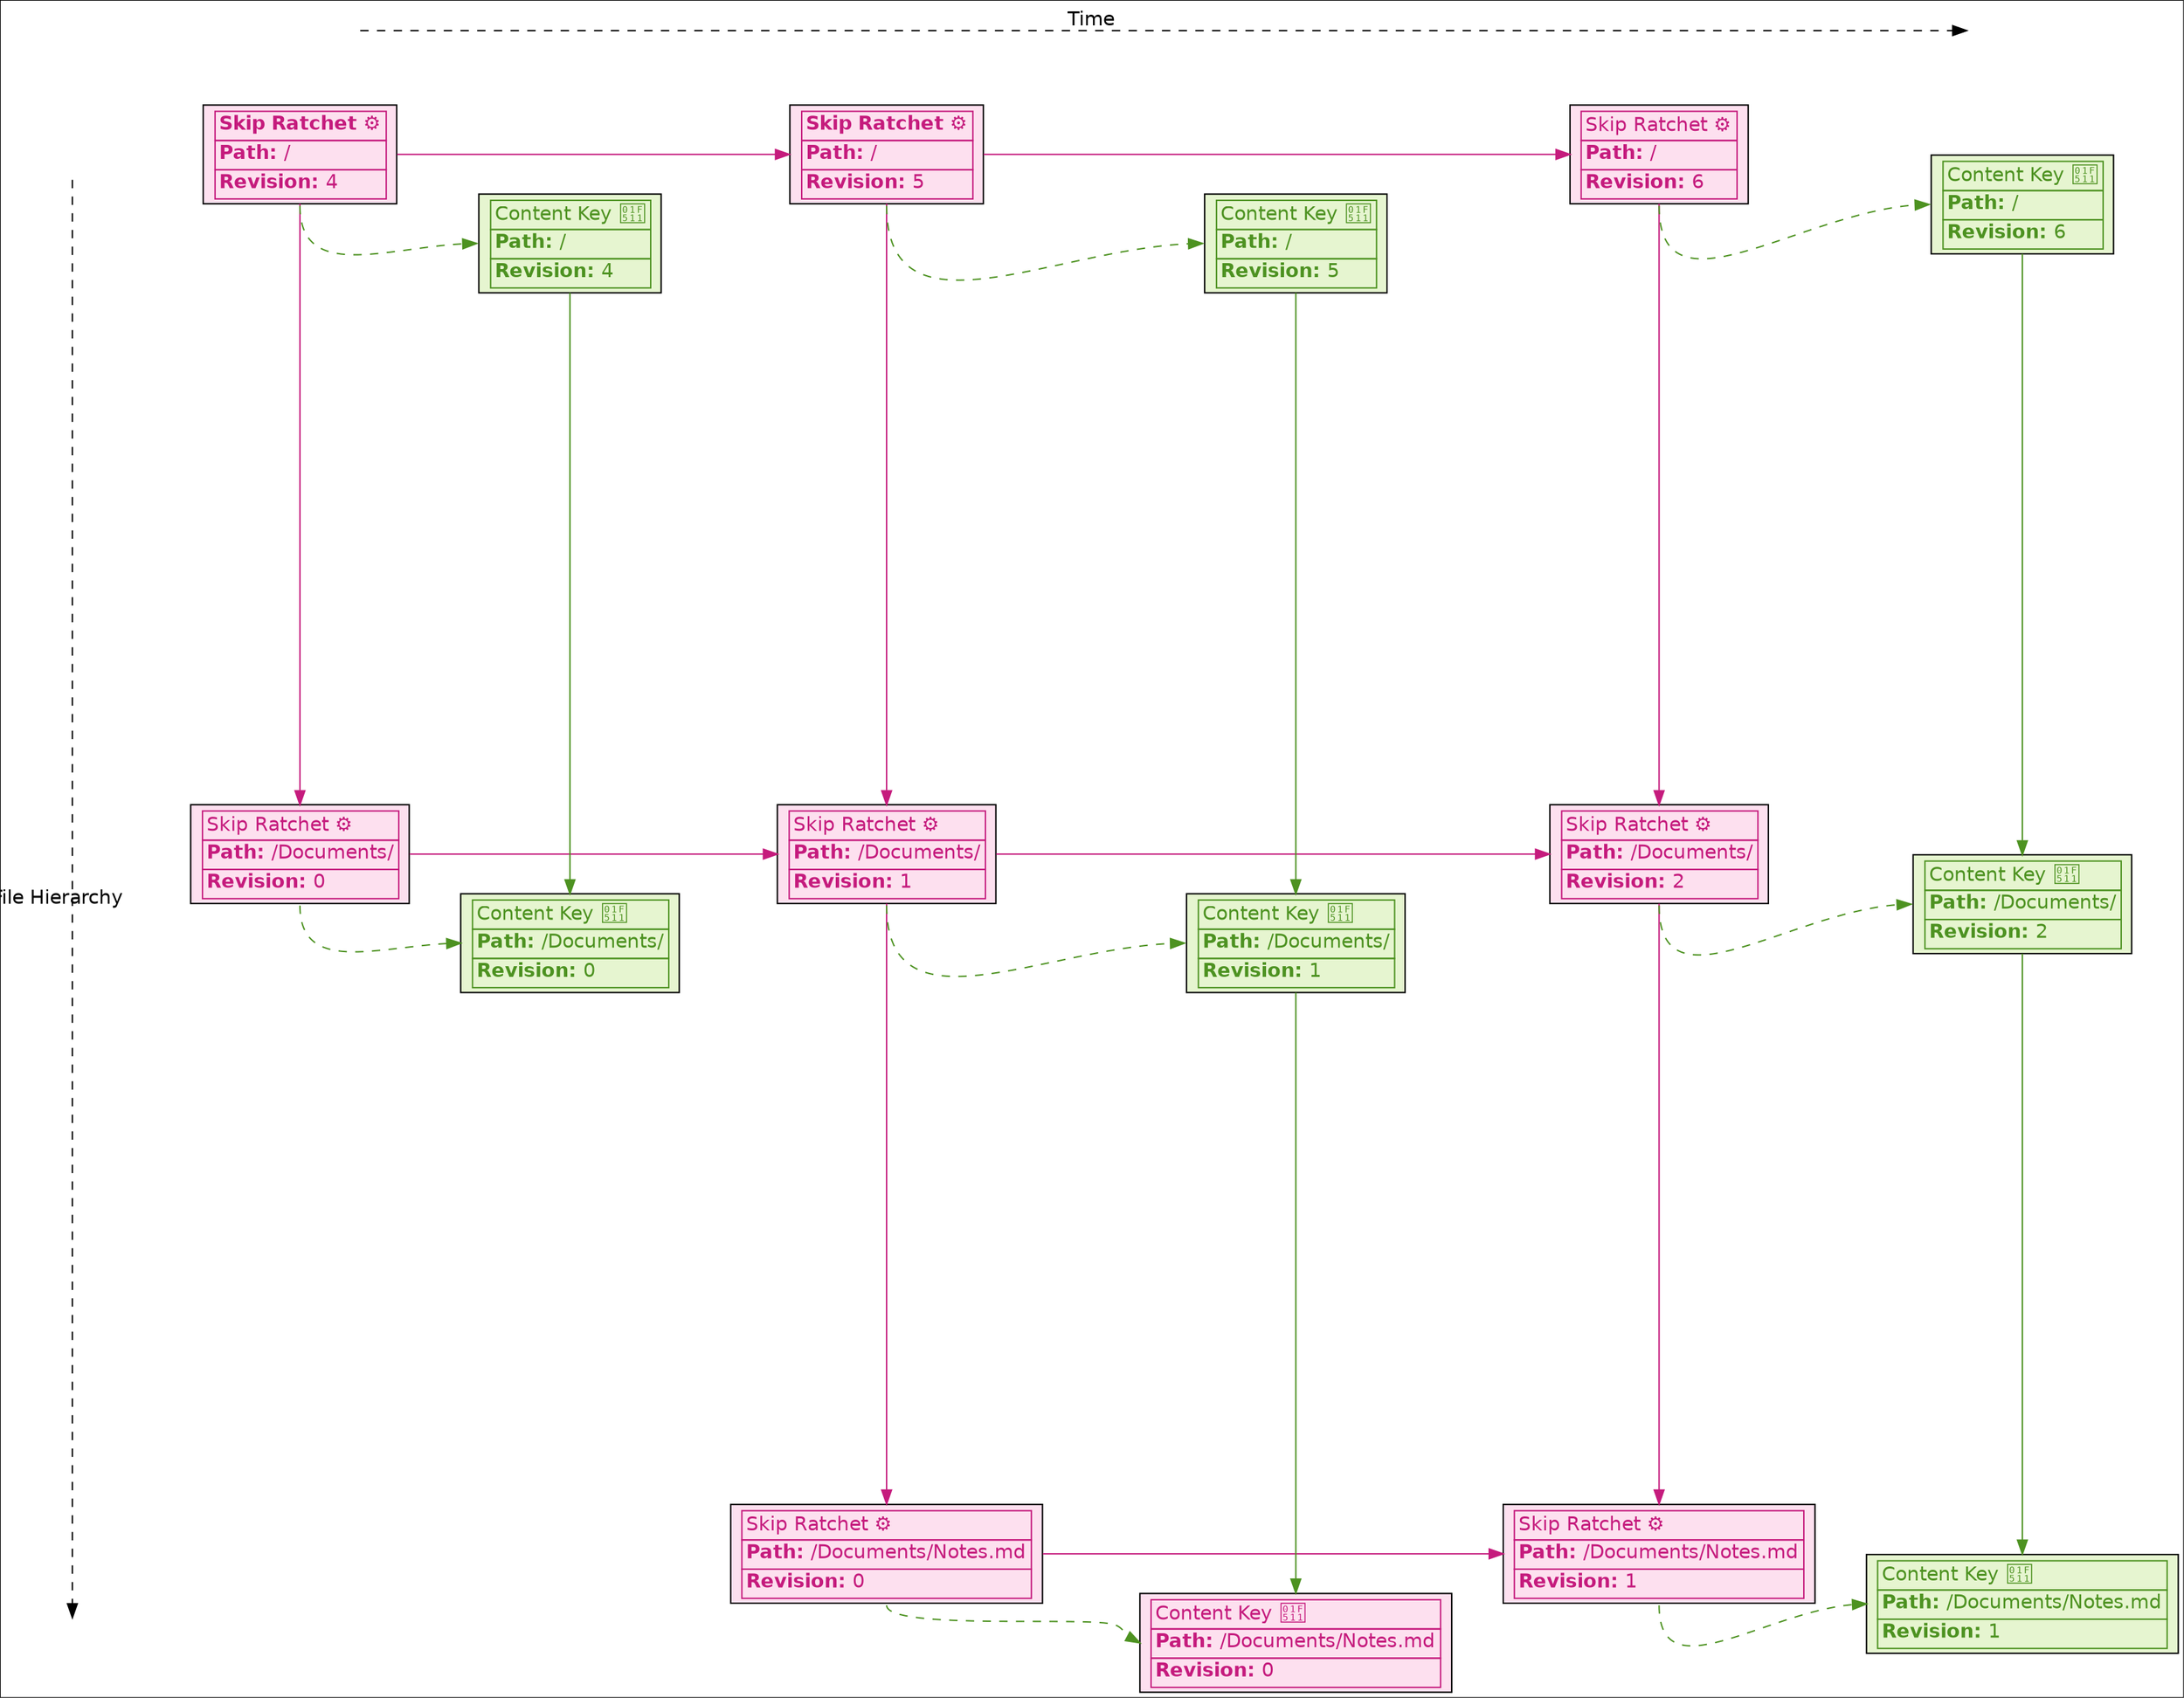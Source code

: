 digraph G {
    #########
    # SETUP #
    #########

    compound = true
    fontname = "Helvetica"
    rankdir = "LR"

    edge [
        colorscheme = "piyg11"
        fontname = "Helvetica"
    ];

    node [
        shape = plaintext
        style = filled
        colorscheme = "piyg11"
        fontname = "Helvetica"

        color = 2
        fontcolor = 2
        fillcolor = 5
    ];

    graph [
        colorscheme = "piyg11"
        color = 10
        style = "rounded,filled"
        fontcolor = 7
    ];

    #########
    # NODES #
    #########

    start_time [style = invis]
    end_time [style = invis]
    start_time -> end_time [label = "Time" style = dashed weight = 100]
    start_time -> root_skip_4 [style=invis]

    start_space [style = invis]
    end_space [style = invis]
    start_space -> end_space [label = "File Hierarchy" style = dashed]
    start_space -> root_skip_4 [weight = 100 style = invis]
    end_space -> notes_content_0 [weight = 100 style = invis]
    {rank=same start_space end_space}

    root_skip_4 [
        label=<
            <table border="0" cellborder="1" cellspacing="0">
                <tr><td align="left"><b>Skip Ratchet ⚙️</b></td></tr>
                <tr><td align="left"><b>Path:</b>&nbsp;/</td></tr>
                <tr><td align="left"><b>Revision:</b>&nbsp;4</td></tr>
            </table>
        >
    ]

    root_skip_5 [
        label=<
            <table border="0" cellborder="1" cellspacing="0">
                <tr><td align="left"><b>Skip Ratchet ⚙️</b></td></tr>
                <tr><td align="left"><b>Path:</b>&nbsp;/</td></tr>
                <tr><td align="left"><b>Revision:</b>&nbsp;5</td></tr>
            </table>
        >
    ]

    root_skip_6 [
        label=<
            <table border="0" cellborder="1" cellspacing="0">
                <tr><td align="left">Skip Ratchet ⚙️</td></tr>
                <tr><td align="left"><b>Path:</b>&nbsp;/</td></tr>
                <tr><td align="left"><b>Revision:</b>&nbsp;6</td></tr>
            </table>
        >
    ]

    docs_skip_0 [
        label=<
            <table border="0" cellborder="1" cellspacing="0">
                <tr><td align="left">Skip Ratchet ⚙️</td></tr>
                <tr><td align="left"><b>Path:</b>&nbsp;/Documents/</td></tr>
                <tr><td align="left"><b>Revision:</b>&nbsp;0</td></tr>
            </table>
        >
    ]

    docs_skip_1 [
        label=<
            <table border="0" cellborder="1" cellspacing="0">
                <tr><td align="left">Skip Ratchet ⚙️</td></tr>
                <tr><td align="left"><b>Path:</b>&nbsp;/Documents/</td></tr>
                <tr><td align="left"><b>Revision:</b>&nbsp;1</td></tr>
            </table>
        >
    ]

    docs_skip_2 [
        label=<
            <table border="0" cellborder="1" cellspacing="0">
                <tr><td align="left">Skip Ratchet ⚙️</td></tr>
                <tr><td align="left"><b>Path:</b>&nbsp;/Documents/</td></tr>
                <tr><td align="left"><b>Revision:</b>&nbsp;2</td></tr>
            </table>
        >
    ]

    notes_skip_0 [
        label=<
            <table border="0" cellborder="1" cellspacing="0">
                <tr><td align="left">Skip Ratchet ⚙️</td></tr>
                <tr><td align="left"><b>Path:</b>&nbsp;/Documents/Notes.md</td></tr>
                <tr><td align="left"><b>Revision:</b>&nbsp;0</td></tr>
            </table>
        >
    ]

    notes_skip_1 [
        label=<
            <table border="0" cellborder="1" cellspacing="0">
                <tr><td align="left">Skip Ratchet ⚙️</td></tr>
                <tr><td align="left"><b>Path:</b>&nbsp;/Documents/Notes.md</td></tr>
                <tr><td align="left"><b>Revision:</b>&nbsp;1</td></tr>
            </table>
        >
    ]

    node [
        color = 10
        fontcolor = 10
        fillcolor = 7
    ]

    root_content_4 [
        label=<
            <table border="0" cellborder="1" cellspacing="0">
                <tr><td align="left">Content Key 🔑</td></tr>
                <tr><td align="left"><b>Path:</b>&nbsp;/</td></tr>
                <tr><td align="left"><b>Revision:</b>&nbsp;4</td></tr>
            </table>
        >
    ]

    root_content_5 [
        label=<
            <table border="0" cellborder="1" cellspacing="0">
                <tr><td align="left">Content Key 🔑</td></tr>
                <tr><td align="left"><b>Path:</b>&nbsp;/</td></tr>
                <tr><td align="left"><b>Revision:</b>&nbsp;5</td></tr>
            </table>
        >
    ]

    root_content_6 [
        label=<
            <table border="0" cellborder="1" cellspacing="0">
                <tr><td align="left">Content Key 🔑</td></tr>
                <tr><td align="left"><b>Path:</b>&nbsp;/</td></tr>
                <tr><td align="left"><b>Revision:</b>&nbsp;6</td></tr>
            </table>
        >
    ]

    docs_content_0 [
        label=<
            <table border="0" cellborder="1" cellspacing="0">
                <tr><td align="left">Content Key 🔑</td></tr>
                <tr><td align="left"><b>Path:</b>&nbsp;/Documents/</td></tr>
                <tr><td align="left"><b>Revision:</b>&nbsp;0</td></tr>
            </table>
        >
    ]

    docs_content_1 [
        label=<
            <table border="0" cellborder="1" cellspacing="0">
                <tr><td align="left">Content Key 🔑</td></tr>
                <tr><td align="left"><b>Path:</b>&nbsp;/Documents/</td></tr>
                <tr><td align="left"><b>Revision:</b>&nbsp;1</td></tr>
            </table>
        >
    ]

    docs_content_2 [
        label=<
            <table border="0" cellborder="1" cellspacing="0">
                <tr><td align="left">Content Key 🔑</td></tr>
                <tr><td align="left"><b>Path:</b>&nbsp;/Documents/</td></tr>
                <tr><td align="left"><b>Revision:</b>&nbsp;2</td></tr>
            </table>
        >
    ]

    notes_content_0 [
        label=<
            <table border="0" cellborder="1" cellspacing="0">
                <tr><td align="left">Content Key 🔑</td></tr>
                <tr><td align="left"><b>Path:</b>&nbsp;/Documents/Notes.md</td></tr>
                <tr><td align="left"><b>Revision:</b>&nbsp;0</td></tr>
            </table>
        >
    ]

    notes_content_1 [
        label=<
            <table border="0" cellborder="1" cellspacing="0">
                <tr><td align="left">Content Key 🔑</td></tr>
                <tr><td align="left"><b>Path:</b>&nbsp;/Documents/Notes.md</td></tr>
                <tr><td align="left"><b>Revision:</b>&nbsp;1</td></tr>
            </table>
        >
    ]

    {rank=same root_skip_4 docs_skip_0 start_time}

    {rank=same root_skip_5 docs_skip_1 notes_skip_0}
    {rank=same root_skip_6 docs_skip_2 notes_skip_1}

    {rank=same root_content_4 docs_content_0}
    {rank=same root_content_5 docs_content_1 notes_content_0}
    {rank=same root_content_6 docs_content_2 notes_content_1 end_time}

    #########
    # EDGES #
    #########

    root_skip_4 -> root_skip_5 [color = 2 minlen = 2 weight = 100]
    root_skip_5 -> root_skip_6 [color = 2 minlen = 2 weight = 100]

    root_skip_4:s -> root_content_4:w [color = 10 style = dashed]
    root_skip_5:s -> root_content_5:w [color = 10 style = dashed]
    root_skip_6:s -> root_content_6:w [color = 10 style = dashed]

    ## Docs ##

    docs_skip_0 -> docs_skip_1 [color = 2 weight = 100]
    docs_skip_1 -> docs_skip_2 [color = 2 weight = 100]

    docs_skip_0:s -> docs_content_0:w [color = 10 style = dashed]
    docs_skip_1:s -> docs_content_1:w [color = 10 style = dashed]
    docs_skip_2:s -> docs_content_2:w [color = 10 style = dashed]

    ## Root -> Docs ##

    root_skip_4:s -> docs_skip_0:n [color = 2 minlen = 12]
    root_skip_5:s -> docs_skip_1:n [color = 2]
    root_skip_6:s -> docs_skip_2:n [color = 2]

    root_content_4:s -> docs_content_0:n [color = 10 minlen = 12]
    root_content_5:s -> docs_content_1:n [color = 10 minlen = 12]
    root_content_6:s -> docs_content_2:n [color = 10 minlen = 12]

    ## Notes ##

    notes_skip_0 -> notes_skip_1 [color = 2 weight = 100]

    notes_skip_0:s -> notes_content_0:w [color = 10 style = dashed]
    notes_skip_1:s -> notes_content_1:w [color = 10 style = dashed weight = 100]

    ## Docs -> Notes ##

    docs_skip_1 -> notes_skip_0 [color = 2 minlen = 12]
    docs_skip_2 -> notes_skip_1 [color = 2]

    docs_content_1 -> notes_content_0 [color = 10]
    docs_content_2 -> notes_content_1 [color = 10]
}
